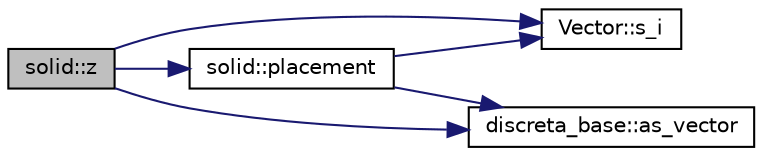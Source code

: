 digraph "solid::z"
{
  edge [fontname="Helvetica",fontsize="10",labelfontname="Helvetica",labelfontsize="10"];
  node [fontname="Helvetica",fontsize="10",shape=record];
  rankdir="LR";
  Node4815 [label="solid::z",height=0.2,width=0.4,color="black", fillcolor="grey75", style="filled", fontcolor="black"];
  Node4815 -> Node4816 [color="midnightblue",fontsize="10",style="solid",fontname="Helvetica"];
  Node4816 [label="solid::placement",height=0.2,width=0.4,color="black", fillcolor="white", style="filled",URL="$d8/def/classsolid.html#ac06c1e06d6dc5c6f43b1c850892548c8"];
  Node4816 -> Node4817 [color="midnightblue",fontsize="10",style="solid",fontname="Helvetica"];
  Node4817 [label="Vector::s_i",height=0.2,width=0.4,color="black", fillcolor="white", style="filled",URL="$d5/db2/class_vector.html#a1c4fe1752523df8119f70dd550244871"];
  Node4816 -> Node4818 [color="midnightblue",fontsize="10",style="solid",fontname="Helvetica"];
  Node4818 [label="discreta_base::as_vector",height=0.2,width=0.4,color="black", fillcolor="white", style="filled",URL="$d7/d71/classdiscreta__base.html#a7bdd6cae39c380b128ee9e17e42cf020"];
  Node4815 -> Node4817 [color="midnightblue",fontsize="10",style="solid",fontname="Helvetica"];
  Node4815 -> Node4818 [color="midnightblue",fontsize="10",style="solid",fontname="Helvetica"];
}
